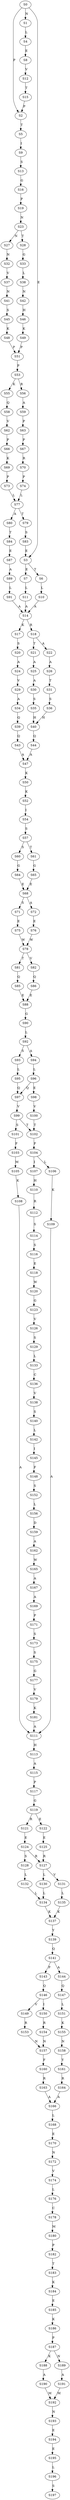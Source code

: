 strict digraph  {
	S0 -> S1 [ label = N ];
	S0 -> S2 [ label = P ];
	S0 -> S3 [ label = E ];
	S1 -> S4 [ label = L ];
	S2 -> S5 [ label = T ];
	S3 -> S6 [ label = T ];
	S3 -> S7 [ label = E ];
	S4 -> S8 [ label = E ];
	S5 -> S9 [ label = I ];
	S6 -> S10 [ label = L ];
	S7 -> S11 [ label = L ];
	S8 -> S12 [ label = V ];
	S9 -> S13 [ label = S ];
	S10 -> S14 [ label = A ];
	S11 -> S14 [ label = A ];
	S12 -> S15 [ label = T ];
	S13 -> S16 [ label = G ];
	S14 -> S17 [ label = K ];
	S14 -> S18 [ label = R ];
	S15 -> S2 [ label = P ];
	S16 -> S19 [ label = P ];
	S17 -> S20 [ label = S ];
	S18 -> S21 [ label = T ];
	S18 -> S22 [ label = A ];
	S19 -> S23 [ label = N ];
	S20 -> S24 [ label = A ];
	S21 -> S25 [ label = A ];
	S22 -> S26 [ label = A ];
	S23 -> S27 [ label = N ];
	S23 -> S28 [ label = T ];
	S24 -> S29 [ label = V ];
	S25 -> S30 [ label = A ];
	S26 -> S31 [ label = T ];
	S27 -> S32 [ label = N ];
	S28 -> S33 [ label = G ];
	S29 -> S34 [ label = A ];
	S30 -> S35 [ label = S ];
	S31 -> S36 [ label = S ];
	S32 -> S37 [ label = V ];
	S33 -> S38 [ label = L ];
	S34 -> S39 [ label = Q ];
	S35 -> S40 [ label = H ];
	S36 -> S40 [ label = H ];
	S37 -> S41 [ label = N ];
	S38 -> S42 [ label = N ];
	S39 -> S43 [ label = Q ];
	S40 -> S44 [ label = Q ];
	S41 -> S45 [ label = S ];
	S42 -> S46 [ label = H ];
	S43 -> S47 [ label = A ];
	S44 -> S47 [ label = A ];
	S45 -> S48 [ label = K ];
	S46 -> S49 [ label = K ];
	S47 -> S50 [ label = K ];
	S48 -> S51 [ label = P ];
	S49 -> S51 [ label = P ];
	S50 -> S52 [ label = K ];
	S51 -> S53 [ label = P ];
	S52 -> S54 [ label = I ];
	S53 -> S55 [ label = K ];
	S53 -> S56 [ label = R ];
	S54 -> S57 [ label = S ];
	S55 -> S58 [ label = Q ];
	S56 -> S59 [ label = A ];
	S57 -> S60 [ label = S ];
	S57 -> S61 [ label = T ];
	S58 -> S62 [ label = V ];
	S59 -> S63 [ label = P ];
	S60 -> S64 [ label = G ];
	S61 -> S65 [ label = G ];
	S62 -> S66 [ label = P ];
	S63 -> S67 [ label = P ];
	S64 -> S68 [ label = E ];
	S65 -> S68 [ label = E ];
	S66 -> S69 [ label = K ];
	S67 -> S70 [ label = R ];
	S68 -> S71 [ label = S ];
	S68 -> S72 [ label = A ];
	S69 -> S73 [ label = P ];
	S70 -> S74 [ label = P ];
	S71 -> S75 [ label = E ];
	S72 -> S76 [ label = E ];
	S73 -> S77 [ label = L ];
	S74 -> S77 [ label = L ];
	S75 -> S78 [ label = W ];
	S76 -> S78 [ label = W ];
	S77 -> S79 [ label = T ];
	S77 -> S80 [ label = A ];
	S78 -> S81 [ label = T ];
	S78 -> S82 [ label = V ];
	S79 -> S83 [ label = S ];
	S80 -> S84 [ label = T ];
	S81 -> S85 [ label = Q ];
	S82 -> S86 [ label = Q ];
	S83 -> S3 [ label = E ];
	S84 -> S87 [ label = E ];
	S85 -> S88 [ label = E ];
	S86 -> S88 [ label = E ];
	S87 -> S89 [ label = A ];
	S88 -> S90 [ label = G ];
	S89 -> S91 [ label = L ];
	S90 -> S92 [ label = L ];
	S91 -> S14 [ label = A ];
	S92 -> S93 [ label = S ];
	S92 -> S94 [ label = A ];
	S93 -> S95 [ label = L ];
	S94 -> S96 [ label = L ];
	S95 -> S97 [ label = Q ];
	S96 -> S98 [ label = E ];
	S96 -> S97 [ label = Q ];
	S97 -> S99 [ label = V ];
	S98 -> S100 [ label = V ];
	S99 -> S101 [ label = S ];
	S99 -> S102 [ label = T ];
	S100 -> S102 [ label = T ];
	S101 -> S103 [ label = F ];
	S102 -> S104 [ label = F ];
	S103 -> S105 [ label = M ];
	S104 -> S106 [ label = L ];
	S104 -> S107 [ label = I ];
	S105 -> S108 [ label = K ];
	S106 -> S109 [ label = K ];
	S107 -> S110 [ label = H ];
	S108 -> S111 [ label = A ];
	S109 -> S111 [ label = A ];
	S110 -> S112 [ label = R ];
	S111 -> S113 [ label = H ];
	S112 -> S114 [ label = S ];
	S113 -> S115 [ label = A ];
	S114 -> S116 [ label = S ];
	S115 -> S117 [ label = P ];
	S116 -> S118 [ label = E ];
	S117 -> S119 [ label = G ];
	S118 -> S120 [ label = W ];
	S119 -> S121 [ label = R ];
	S119 -> S122 [ label = E ];
	S120 -> S123 [ label = G ];
	S121 -> S124 [ label = E ];
	S122 -> S125 [ label = E ];
	S123 -> S126 [ label = V ];
	S124 -> S127 [ label = R ];
	S124 -> S128 [ label = S ];
	S125 -> S127 [ label = R ];
	S126 -> S129 [ label = S ];
	S127 -> S130 [ label = L ];
	S127 -> S131 [ label = V ];
	S128 -> S132 [ label = L ];
	S129 -> S133 [ label = L ];
	S130 -> S134 [ label = L ];
	S131 -> S135 [ label = L ];
	S132 -> S134 [ label = L ];
	S133 -> S136 [ label = C ];
	S134 -> S137 [ label = K ];
	S135 -> S137 [ label = K ];
	S136 -> S138 [ label = V ];
	S137 -> S139 [ label = Y ];
	S138 -> S140 [ label = S ];
	S139 -> S141 [ label = Q ];
	S140 -> S142 [ label = L ];
	S141 -> S143 [ label = P ];
	S141 -> S144 [ label = A ];
	S142 -> S145 [ label = I ];
	S143 -> S146 [ label = Q ];
	S144 -> S147 [ label = Q ];
	S145 -> S148 [ label = F ];
	S146 -> S149 [ label = V ];
	S146 -> S150 [ label = I ];
	S147 -> S151 [ label = L ];
	S148 -> S152 [ label = S ];
	S149 -> S153 [ label = R ];
	S150 -> S154 [ label = R ];
	S151 -> S155 [ label = K ];
	S152 -> S156 [ label = L ];
	S153 -> S157 [ label = N ];
	S154 -> S157 [ label = N ];
	S155 -> S158 [ label = N ];
	S156 -> S159 [ label = D ];
	S157 -> S160 [ label = F ];
	S158 -> S161 [ label = Y ];
	S159 -> S162 [ label = A ];
	S160 -> S163 [ label = R ];
	S161 -> S164 [ label = R ];
	S162 -> S165 [ label = W ];
	S163 -> S166 [ label = A ];
	S164 -> S166 [ label = A ];
	S165 -> S167 [ label = A ];
	S166 -> S168 [ label = L ];
	S167 -> S169 [ label = A ];
	S168 -> S170 [ label = E ];
	S169 -> S171 [ label = P ];
	S170 -> S172 [ label = N ];
	S171 -> S173 [ label = S ];
	S172 -> S174 [ label = V ];
	S173 -> S175 [ label = S ];
	S174 -> S176 [ label = L ];
	S175 -> S177 [ label = G ];
	S176 -> S178 [ label = C ];
	S177 -> S179 [ label = V ];
	S178 -> S180 [ label = M ];
	S179 -> S181 [ label = K ];
	S180 -> S182 [ label = P ];
	S181 -> S111 [ label = A ];
	S182 -> S183 [ label = T ];
	S183 -> S184 [ label = K ];
	S184 -> S185 [ label = E ];
	S185 -> S186 [ label = K ];
	S186 -> S187 [ label = P ];
	S187 -> S188 [ label = K ];
	S187 -> S189 [ label = N ];
	S188 -> S190 [ label = A ];
	S189 -> S191 [ label = A ];
	S190 -> S192 [ label = M ];
	S191 -> S192 [ label = M ];
	S192 -> S193 [ label = N ];
	S193 -> S194 [ label = E ];
	S194 -> S195 [ label = E ];
	S195 -> S196 [ label = L ];
	S196 -> S197 [ label = S ];
}
